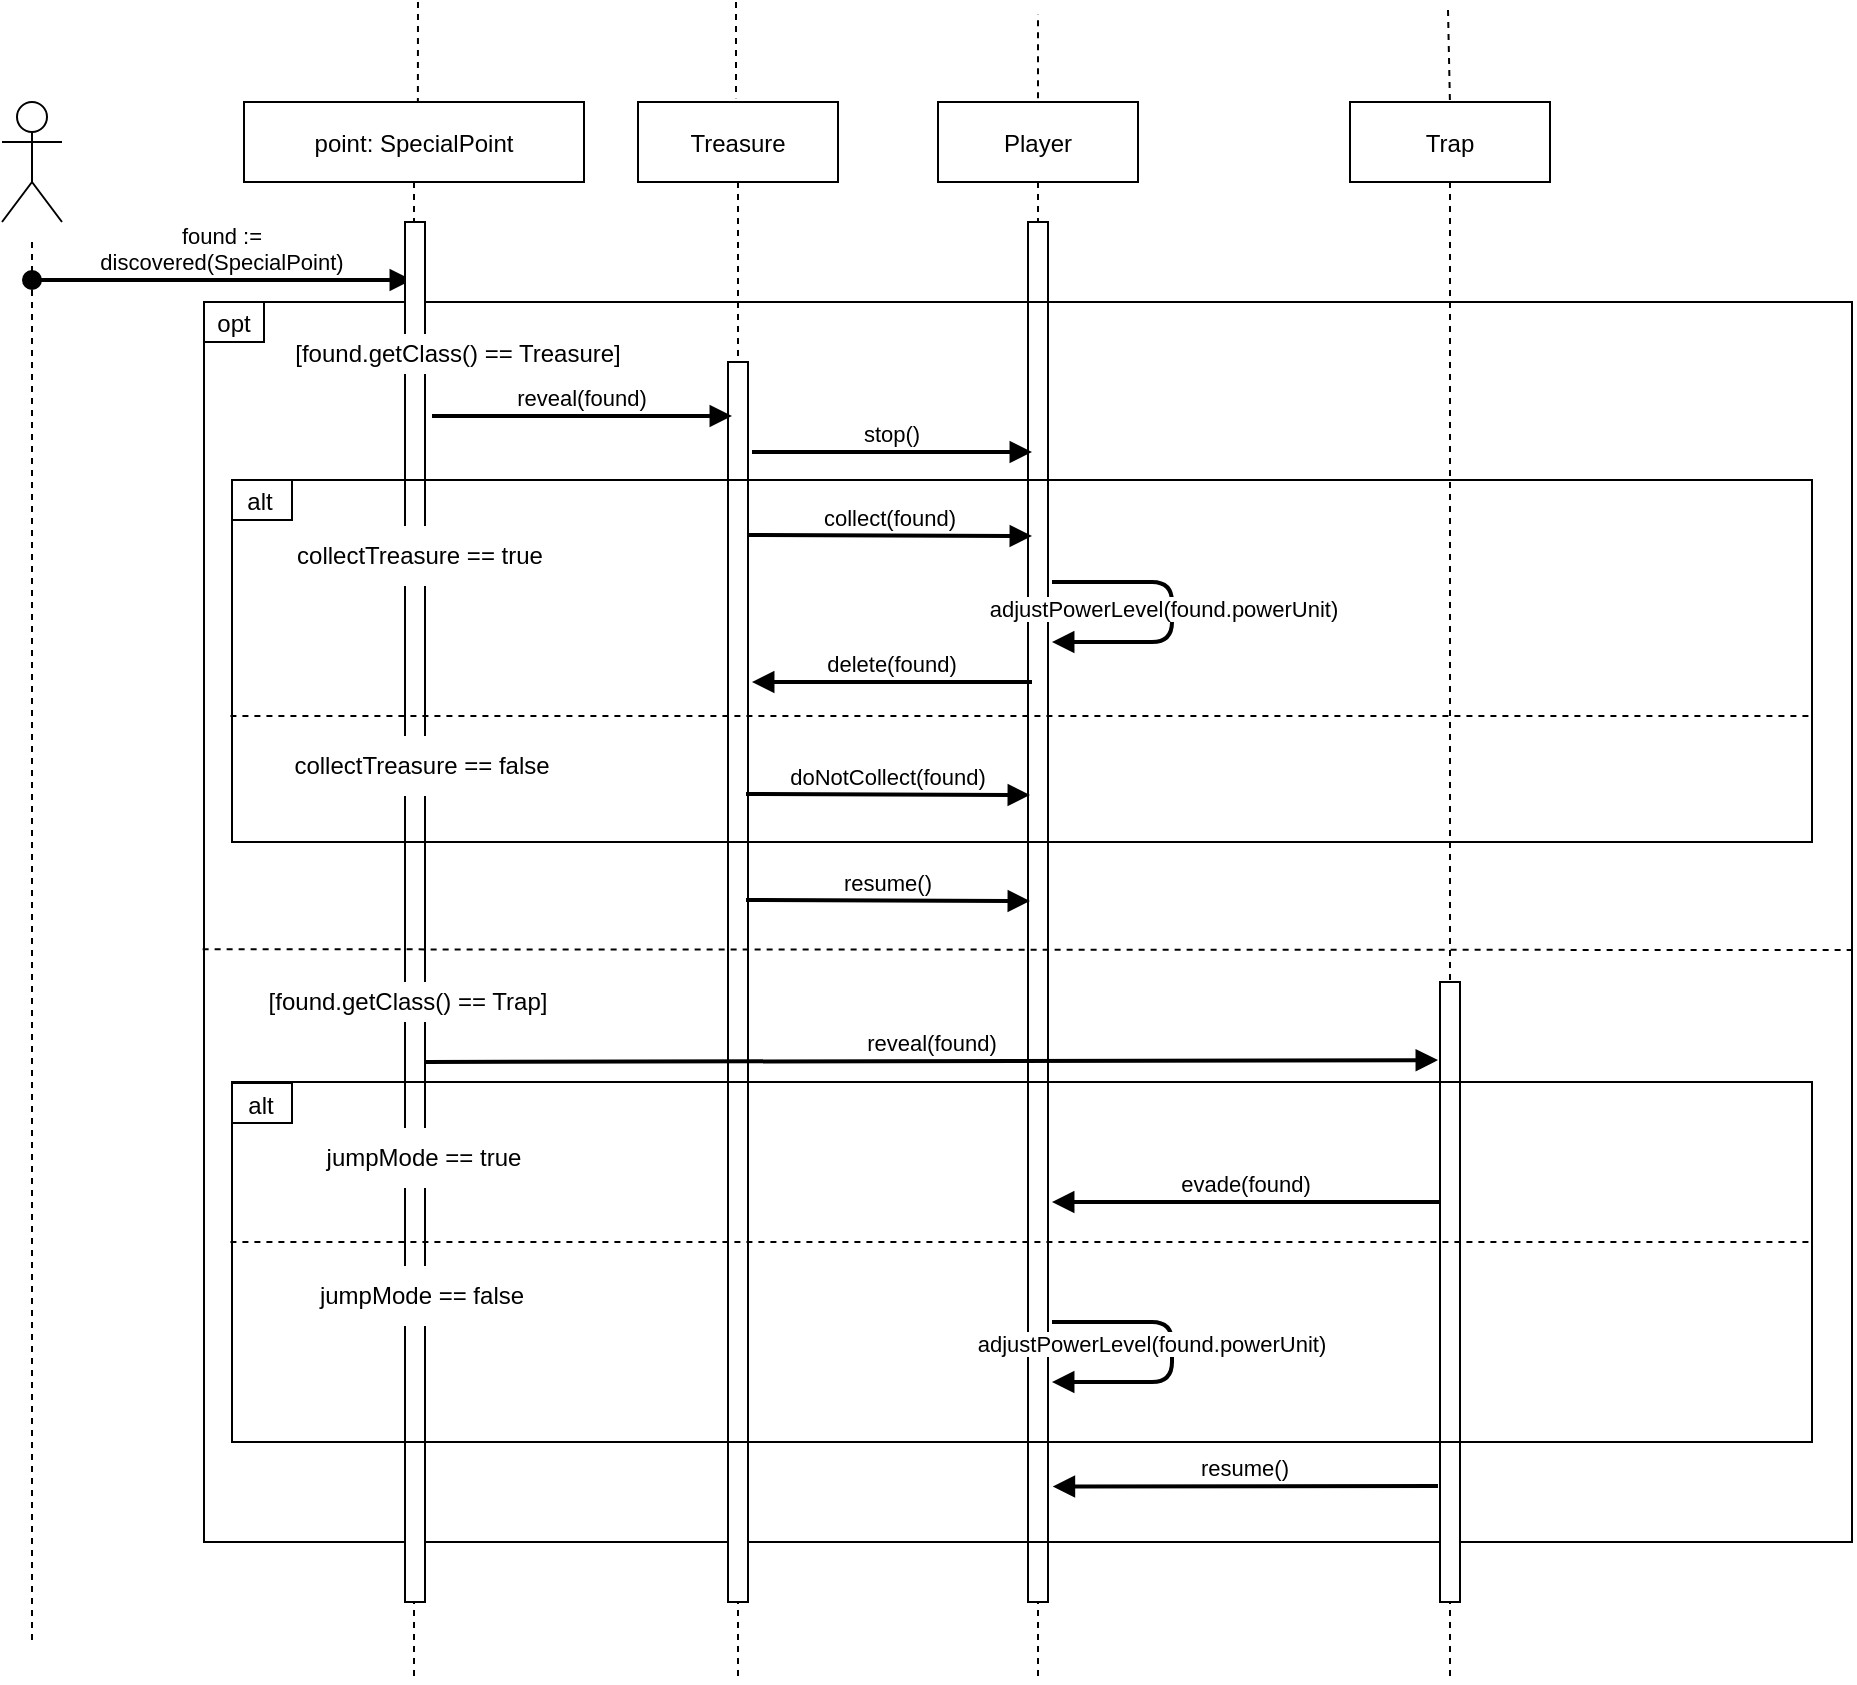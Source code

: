 <mxfile version="15.9.1" type="device"><diagram id="kgpKYQtTHZ0yAKxKKP6v" name="Page-1"><mxGraphModel dx="1552" dy="763" grid="1" gridSize="10" guides="1" tooltips="1" connect="1" arrows="1" fold="1" page="1" pageScale="1" pageWidth="850" pageHeight="1100" math="0" shadow="0"><root><mxCell id="0"/><mxCell id="1" parent="0"/><mxCell id="ufqinSPmQBVqoxhQaLA--1" value="Trap" style="shape=umlLifeline;perimeter=lifelinePerimeter;container=1;collapsible=0;recursiveResize=0;rounded=0;shadow=0;strokeWidth=1;" parent="1" vertex="1"><mxGeometry x="759" y="80" width="100" height="790" as="geometry"/></mxCell><mxCell id="YVWW9QdvIILPAutjCbwB-5" value="" style="endArrow=none;dashed=1;html=1;rounded=0;entryX=0.495;entryY=0;entryDx=0;entryDy=0;entryPerimeter=0;" edge="1" parent="1"><mxGeometry width="50" height="50" relative="1" as="geometry"><mxPoint x="293" y="30" as="sourcePoint"/><mxPoint x="292.945" y="80" as="targetPoint"/></mxGeometry></mxCell><mxCell id="YVWW9QdvIILPAutjCbwB-6" value="Player" style="shape=umlLifeline;perimeter=lifelinePerimeter;container=1;collapsible=0;recursiveResize=0;rounded=0;shadow=0;strokeWidth=1;" vertex="1" parent="1"><mxGeometry x="553" y="80" width="100" height="790" as="geometry"/></mxCell><mxCell id="YVWW9QdvIILPAutjCbwB-7" value="" style="points=[];perimeter=orthogonalPerimeter;rounded=0;shadow=0;strokeWidth=1;" vertex="1" parent="YVWW9QdvIILPAutjCbwB-6"><mxGeometry x="45" y="60" width="10" height="690" as="geometry"/></mxCell><mxCell id="YVWW9QdvIILPAutjCbwB-11" value="found := &#10;discovered(SpecialPoint)" style="verticalAlign=bottom;startArrow=oval;endArrow=block;startSize=8;shadow=0;strokeWidth=2;" edge="1" parent="1"><mxGeometry relative="1" as="geometry"><mxPoint x="100" y="169" as="sourcePoint"/><mxPoint x="290" y="169" as="targetPoint"/></mxGeometry></mxCell><mxCell id="YVWW9QdvIILPAutjCbwB-13" value="" style="rounded=0;whiteSpace=wrap;html=1;fillColor=none;" vertex="1" parent="1"><mxGeometry x="186" y="180" width="824" height="620" as="geometry"/></mxCell><mxCell id="ufqinSPmQBVqoxhQaLA--2" value="" style="points=[];perimeter=orthogonalPerimeter;rounded=0;shadow=0;strokeWidth=1;" parent="1" vertex="1"><mxGeometry x="804" y="520" width="10" height="310" as="geometry"/></mxCell><mxCell id="YVWW9QdvIILPAutjCbwB-18" value="" style="endArrow=none;dashed=1;html=1;rounded=0;exitX=0.5;exitY=-0.01;exitDx=0;exitDy=0;exitPerimeter=0;" edge="1" parent="1"><mxGeometry width="50" height="50" relative="1" as="geometry"><mxPoint x="603" y="78.1" as="sourcePoint"/><mxPoint x="603" y="36" as="targetPoint"/></mxGeometry></mxCell><mxCell id="YVWW9QdvIILPAutjCbwB-19" value="" style="endArrow=none;dashed=1;html=1;rounded=0;entryX=0.5;entryY=-0.003;entryDx=0;entryDy=0;entryPerimeter=0;" edge="1" parent="1"><mxGeometry width="50" height="50" relative="1" as="geometry"><mxPoint x="808" y="34" as="sourcePoint"/><mxPoint x="809" y="81.66" as="targetPoint"/></mxGeometry></mxCell><mxCell id="YVWW9QdvIILPAutjCbwB-12" value="" style="shape=umlActor;verticalLabelPosition=bottom;verticalAlign=top;html=1;outlineConnect=0;" vertex="1" parent="1"><mxGeometry x="85" y="80" width="30" height="60" as="geometry"/></mxCell><mxCell id="YVWW9QdvIILPAutjCbwB-20" value="" style="endArrow=none;dashed=1;html=1;rounded=0;" edge="1" parent="1"><mxGeometry width="50" height="50" relative="1" as="geometry"><mxPoint x="100" y="150" as="sourcePoint"/><mxPoint x="100" y="850" as="targetPoint"/></mxGeometry></mxCell><mxCell id="YVWW9QdvIILPAutjCbwB-23" value="" style="endArrow=none;dashed=1;html=1;rounded=0;entryX=0.49;entryY=-0.006;entryDx=0;entryDy=0;entryPerimeter=0;" edge="1" parent="1"><mxGeometry width="50" height="50" relative="1" as="geometry"><mxPoint x="452" y="30" as="sourcePoint"/><mxPoint x="452" y="78.08" as="targetPoint"/></mxGeometry></mxCell><mxCell id="YVWW9QdvIILPAutjCbwB-31" value="point: SpecialPoint" style="shape=umlLifeline;perimeter=lifelinePerimeter;container=1;collapsible=0;recursiveResize=0;rounded=0;shadow=0;strokeWidth=1;" vertex="1" parent="1"><mxGeometry x="206" y="80" width="170" height="790" as="geometry"/></mxCell><mxCell id="YVWW9QdvIILPAutjCbwB-32" value="" style="points=[];perimeter=orthogonalPerimeter;rounded=0;shadow=0;strokeWidth=1;" vertex="1" parent="YVWW9QdvIILPAutjCbwB-31"><mxGeometry x="80.5" y="60" width="10" height="690" as="geometry"/></mxCell><mxCell id="YVWW9QdvIILPAutjCbwB-16" value="opt" style="text;html=1;strokeColor=none;fillColor=none;align=center;verticalAlign=middle;whiteSpace=wrap;rounded=0;" vertex="1" parent="YVWW9QdvIILPAutjCbwB-31"><mxGeometry x="-16" y="98" width="22" height="25" as="geometry"/></mxCell><mxCell id="YVWW9QdvIILPAutjCbwB-56" value="[found.getClass() == Trap]" style="text;html=1;strokeColor=none;fillColor=default;align=center;verticalAlign=middle;whiteSpace=wrap;rounded=0;" vertex="1" parent="YVWW9QdvIILPAutjCbwB-31"><mxGeometry x="-3" y="440" width="170" height="20" as="geometry"/></mxCell><mxCell id="YVWW9QdvIILPAutjCbwB-33" value="Treasure" style="shape=umlLifeline;perimeter=lifelinePerimeter;container=1;collapsible=0;recursiveResize=0;rounded=0;shadow=0;strokeWidth=1;" vertex="1" parent="1"><mxGeometry x="403" y="80" width="100" height="790" as="geometry"/></mxCell><mxCell id="YVWW9QdvIILPAutjCbwB-34" value="" style="points=[];perimeter=orthogonalPerimeter;rounded=0;shadow=0;strokeWidth=1;" vertex="1" parent="YVWW9QdvIILPAutjCbwB-33"><mxGeometry x="45" y="130" width="10" height="620" as="geometry"/></mxCell><mxCell id="YVWW9QdvIILPAutjCbwB-58" value="reveal(found)" style="verticalAlign=bottom;endArrow=block;shadow=0;strokeWidth=2;entryX=-0.1;entryY=0.126;entryDx=0;entryDy=0;entryPerimeter=0;" edge="1" parent="YVWW9QdvIILPAutjCbwB-33" target="ufqinSPmQBVqoxhQaLA--2"><mxGeometry relative="1" as="geometry"><mxPoint x="-106.5" y="480" as="sourcePoint"/><mxPoint x="377" y="480" as="targetPoint"/></mxGeometry></mxCell><mxCell id="YVWW9QdvIILPAutjCbwB-35" value="reveal(found)" style="verticalAlign=bottom;endArrow=block;shadow=0;strokeWidth=2;" edge="1" parent="1"><mxGeometry relative="1" as="geometry"><mxPoint x="300" y="237" as="sourcePoint"/><mxPoint x="450" y="237" as="targetPoint"/></mxGeometry></mxCell><mxCell id="YVWW9QdvIILPAutjCbwB-37" value="[found.getClass() == Treasure]" style="text;html=1;strokeColor=none;fillColor=default;align=center;verticalAlign=middle;whiteSpace=wrap;rounded=0;" vertex="1" parent="1"><mxGeometry x="228" y="196" width="170" height="20" as="geometry"/></mxCell><mxCell id="YVWW9QdvIILPAutjCbwB-36" value="" style="rounded=0;whiteSpace=wrap;html=1;fillColor=none;gradientColor=none;" vertex="1" parent="1"><mxGeometry x="186" y="180" width="30" height="20" as="geometry"/></mxCell><mxCell id="YVWW9QdvIILPAutjCbwB-39" value="" style="rounded=0;whiteSpace=wrap;html=1;fillColor=none;" vertex="1" parent="1"><mxGeometry x="200" y="269" width="790" height="181" as="geometry"/></mxCell><mxCell id="YVWW9QdvIILPAutjCbwB-41" value="stop()" style="verticalAlign=bottom;endArrow=block;shadow=0;strokeWidth=2;" edge="1" parent="1"><mxGeometry relative="1" as="geometry"><mxPoint x="460" y="255" as="sourcePoint"/><mxPoint x="600" y="255" as="targetPoint"/></mxGeometry></mxCell><mxCell id="YVWW9QdvIILPAutjCbwB-42" value="" style="rounded=0;whiteSpace=wrap;html=1;fillColor=none;gradientColor=none;" vertex="1" parent="1"><mxGeometry x="200" y="269" width="30" height="20" as="geometry"/></mxCell><mxCell id="YVWW9QdvIILPAutjCbwB-43" value="alt" style="text;html=1;strokeColor=none;fillColor=none;align=center;verticalAlign=middle;whiteSpace=wrap;rounded=0;" vertex="1" parent="1"><mxGeometry x="203" y="267.5" width="22" height="25" as="geometry"/></mxCell><mxCell id="YVWW9QdvIILPAutjCbwB-46" value="collect(found)" style="verticalAlign=bottom;endArrow=block;shadow=0;strokeWidth=2;" edge="1" parent="1"><mxGeometry relative="1" as="geometry"><mxPoint x="458" y="296.5" as="sourcePoint"/><mxPoint x="600" y="297" as="targetPoint"/></mxGeometry></mxCell><mxCell id="YVWW9QdvIILPAutjCbwB-47" value="adjustPowerLevel(found.powerUnit)" style="verticalAlign=bottom;endArrow=block;shadow=0;strokeWidth=2;" edge="1" parent="1"><mxGeometry x="0.004" y="-50" relative="1" as="geometry"><mxPoint x="610" y="320" as="sourcePoint"/><mxPoint x="610" y="350" as="targetPoint"/><Array as="points"><mxPoint x="670" y="320"/><mxPoint x="670" y="350"/></Array><mxPoint x="46" y="7" as="offset"/></mxGeometry></mxCell><mxCell id="YVWW9QdvIILPAutjCbwB-48" value="delete(found)" style="verticalAlign=bottom;endArrow=block;shadow=0;strokeWidth=2;" edge="1" parent="1"><mxGeometry relative="1" as="geometry"><mxPoint x="600" y="370" as="sourcePoint"/><mxPoint x="460" y="370" as="targetPoint"/></mxGeometry></mxCell><mxCell id="YVWW9QdvIILPAutjCbwB-49" value="collectTreasure == true" style="text;html=1;align=center;verticalAlign=middle;whiteSpace=wrap;rounded=0;dashed=1;fillColor=default;" vertex="1" parent="1"><mxGeometry x="228" y="292" width="132" height="30" as="geometry"/></mxCell><mxCell id="YVWW9QdvIILPAutjCbwB-50" value="" style="endArrow=none;dashed=1;html=1;rounded=0;strokeWidth=1;entryX=0;entryY=0.5;entryDx=0;entryDy=0;" edge="1" parent="1"><mxGeometry width="50" height="50" relative="1" as="geometry"><mxPoint x="196" y="389.5" as="sourcePoint"/><mxPoint x="196" y="389.5" as="targetPoint"/></mxGeometry></mxCell><mxCell id="YVWW9QdvIILPAutjCbwB-51" value="collectTreasure == false" style="text;html=1;align=center;verticalAlign=middle;whiteSpace=wrap;rounded=0;dashed=1;fillColor=default;" vertex="1" parent="1"><mxGeometry x="229" y="397" width="132" height="30" as="geometry"/></mxCell><mxCell id="YVWW9QdvIILPAutjCbwB-52" value="doNotCollect(found)" style="verticalAlign=bottom;endArrow=block;shadow=0;strokeWidth=2;" edge="1" parent="1"><mxGeometry relative="1" as="geometry"><mxPoint x="457" y="426" as="sourcePoint"/><mxPoint x="599" y="426.5" as="targetPoint"/></mxGeometry></mxCell><mxCell id="YVWW9QdvIILPAutjCbwB-53" value="resume()" style="verticalAlign=bottom;endArrow=block;shadow=0;strokeWidth=2;" edge="1" parent="1"><mxGeometry relative="1" as="geometry"><mxPoint x="457" y="479" as="sourcePoint"/><mxPoint x="599" y="479.5" as="targetPoint"/></mxGeometry></mxCell><mxCell id="YVWW9QdvIILPAutjCbwB-54" value="" style="endArrow=none;dashed=1;html=1;rounded=0;strokeWidth=1;exitX=-0.001;exitY=0.818;exitDx=0;exitDy=0;exitPerimeter=0;" edge="1" parent="1"><mxGeometry width="50" height="50" relative="1" as="geometry"><mxPoint x="185.316" y="503.64" as="sourcePoint"/><mxPoint x="1010" y="504" as="targetPoint"/></mxGeometry></mxCell><mxCell id="YVWW9QdvIILPAutjCbwB-57" value="" style="endArrow=none;dashed=1;html=1;rounded=0;strokeWidth=1;exitX=-0.001;exitY=0.652;exitDx=0;exitDy=0;exitPerimeter=0;" edge="1" parent="1" source="YVWW9QdvIILPAutjCbwB-39"><mxGeometry width="50" height="50" relative="1" as="geometry"><mxPoint x="540" y="360" as="sourcePoint"/><mxPoint x="990" y="387" as="targetPoint"/></mxGeometry></mxCell><mxCell id="YVWW9QdvIILPAutjCbwB-59" value="" style="rounded=0;whiteSpace=wrap;html=1;fillColor=none;" vertex="1" parent="1"><mxGeometry x="200" y="570" width="790" height="180" as="geometry"/></mxCell><mxCell id="YVWW9QdvIILPAutjCbwB-60" value="" style="rounded=0;whiteSpace=wrap;html=1;fillColor=none;gradientColor=none;" vertex="1" parent="1"><mxGeometry x="200" y="570.5" width="30" height="20" as="geometry"/></mxCell><mxCell id="YVWW9QdvIILPAutjCbwB-61" value="alt" style="text;html=1;strokeColor=none;fillColor=none;align=center;verticalAlign=middle;whiteSpace=wrap;rounded=0;" vertex="1" parent="1"><mxGeometry x="201" y="569" width="27" height="25" as="geometry"/></mxCell><mxCell id="YVWW9QdvIILPAutjCbwB-63" value="jumpMode == true" style="text;html=1;align=center;verticalAlign=middle;whiteSpace=wrap;rounded=0;dashed=1;fillColor=default;" vertex="1" parent="1"><mxGeometry x="230" y="593" width="132" height="30" as="geometry"/></mxCell><mxCell id="YVWW9QdvIILPAutjCbwB-64" value="evade(found)" style="verticalAlign=bottom;endArrow=block;shadow=0;strokeWidth=2;" edge="1" parent="1"><mxGeometry relative="1" as="geometry"><mxPoint x="804" y="630" as="sourcePoint"/><mxPoint x="610" y="630" as="targetPoint"/></mxGeometry></mxCell><mxCell id="YVWW9QdvIILPAutjCbwB-65" value="" style="endArrow=none;dashed=1;html=1;rounded=0;strokeWidth=1;exitX=-0.001;exitY=0.652;exitDx=0;exitDy=0;exitPerimeter=0;" edge="1" parent="1"><mxGeometry width="50" height="50" relative="1" as="geometry"><mxPoint x="199.21" y="650.012" as="sourcePoint"/><mxPoint x="990" y="650" as="targetPoint"/></mxGeometry></mxCell><mxCell id="YVWW9QdvIILPAutjCbwB-66" value="resume()" style="verticalAlign=bottom;endArrow=block;shadow=0;strokeWidth=2;entryX=0.515;entryY=0.892;entryDx=0;entryDy=0;entryPerimeter=0;exitX=-0.1;exitY=0.842;exitDx=0;exitDy=0;exitPerimeter=0;" edge="1" parent="1"><mxGeometry relative="1" as="geometry"><mxPoint x="803" y="772.02" as="sourcePoint"/><mxPoint x="610.36" y="772.24" as="targetPoint"/></mxGeometry></mxCell><mxCell id="YVWW9QdvIILPAutjCbwB-68" value="jumpMode == false" style="text;html=1;align=center;verticalAlign=middle;whiteSpace=wrap;rounded=0;dashed=1;fillColor=default;" vertex="1" parent="1"><mxGeometry x="229" y="662" width="132" height="30" as="geometry"/></mxCell><mxCell id="YVWW9QdvIILPAutjCbwB-70" value="adjustPowerLevel(found.powerUnit)" style="verticalAlign=bottom;endArrow=block;shadow=0;strokeWidth=2;" edge="1" parent="1"><mxGeometry x="0.333" y="-10" relative="1" as="geometry"><mxPoint x="610" y="690" as="sourcePoint"/><mxPoint x="610" y="720" as="targetPoint"/><Array as="points"><mxPoint x="670" y="690"/><mxPoint x="670" y="720"/></Array><mxPoint as="offset"/></mxGeometry></mxCell></root></mxGraphModel></diagram></mxfile>